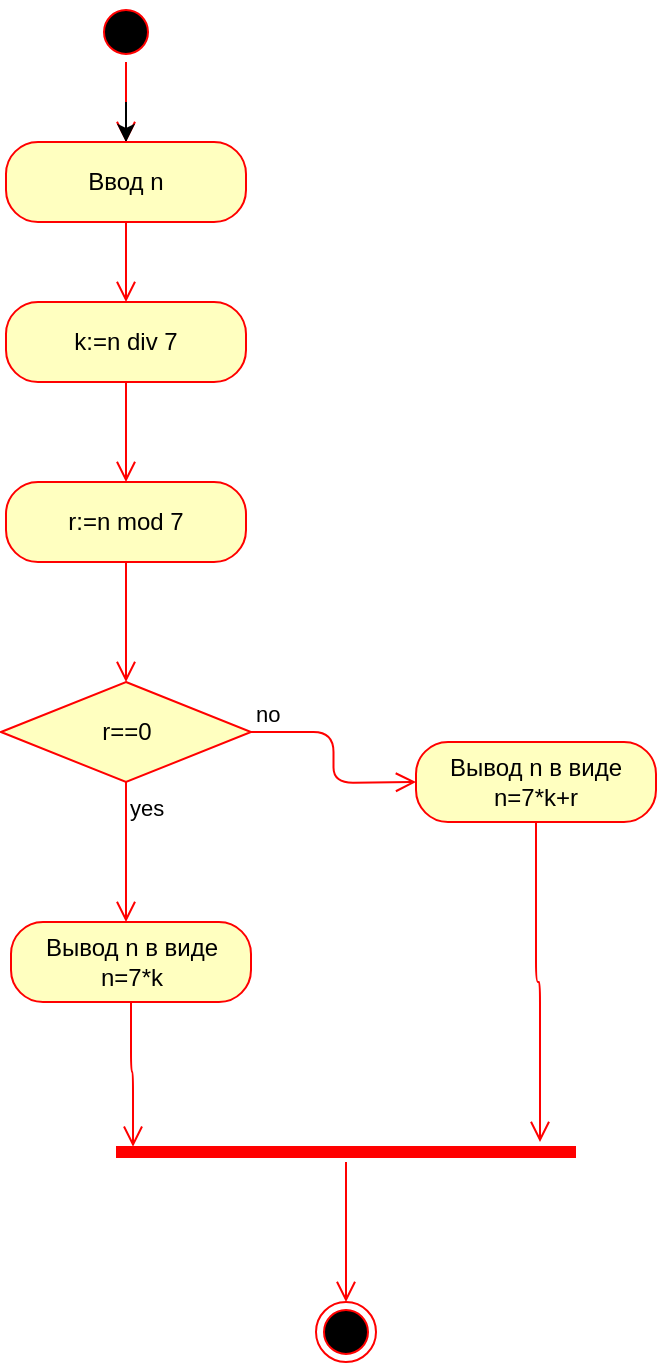 <mxfile version="14.5.1" type="github"><diagram id="13r3l0llIGBuQl9eCd6G" name="Page-1"><mxGraphModel dx="998" dy="548" grid="1" gridSize="10" guides="1" tooltips="1" connect="1" arrows="1" fold="1" page="1" pageScale="1" pageWidth="827" pageHeight="1169" math="0" shadow="0"><root><mxCell id="0"/><mxCell id="1" parent="0"/><mxCell id="R376cdz4nKGVg5S1zXnh-1" value="" style="ellipse;html=1;shape=startState;fillColor=#000000;strokeColor=#ff0000;" parent="1" vertex="1"><mxGeometry x="330" y="10" width="30" height="30" as="geometry"/></mxCell><mxCell id="R376cdz4nKGVg5S1zXnh-2" value="" style="edgeStyle=orthogonalEdgeStyle;html=1;verticalAlign=bottom;endArrow=open;endSize=8;strokeColor=#ff0000;entryX=0.5;entryY=0;entryDx=0;entryDy=0;" parent="1" source="R376cdz4nKGVg5S1zXnh-1" edge="1" target="R376cdz4nKGVg5S1zXnh-10"><mxGeometry relative="1" as="geometry"><mxPoint x="345" y="130" as="targetPoint"/></mxGeometry></mxCell><mxCell id="R376cdz4nKGVg5S1zXnh-7" value="" style="ellipse;html=1;shape=endState;fillColor=#000000;strokeColor=#ff0000;" parent="1" vertex="1"><mxGeometry x="440" y="660" width="30" height="30" as="geometry"/></mxCell><mxCell id="Ym3uqUzKIi2BgYaz7Is1-1" style="edgeStyle=orthogonalEdgeStyle;rounded=0;orthogonalLoop=1;jettySize=auto;html=1;" edge="1" parent="1" source="R376cdz4nKGVg5S1zXnh-10"><mxGeometry relative="1" as="geometry"><mxPoint x="345" y="80" as="targetPoint"/></mxGeometry></mxCell><mxCell id="R376cdz4nKGVg5S1zXnh-10" value="Ввод n" style="rounded=1;whiteSpace=wrap;html=1;arcSize=40;fontColor=#000000;fillColor=#ffffc0;strokeColor=#ff0000;" parent="1" vertex="1"><mxGeometry x="285" y="80" width="120" height="40" as="geometry"/></mxCell><mxCell id="R376cdz4nKGVg5S1zXnh-11" value="" style="edgeStyle=orthogonalEdgeStyle;html=1;verticalAlign=bottom;endArrow=open;endSize=8;strokeColor=#ff0000;" parent="1" source="R376cdz4nKGVg5S1zXnh-10" edge="1"><mxGeometry relative="1" as="geometry"><mxPoint x="345" y="160" as="targetPoint"/><Array as="points"><mxPoint x="345" y="140"/><mxPoint x="345" y="140"/></Array></mxGeometry></mxCell><mxCell id="Ym3uqUzKIi2BgYaz7Is1-2" value="k:=n div 7" style="rounded=1;whiteSpace=wrap;html=1;arcSize=40;fontColor=#000000;fillColor=#ffffc0;strokeColor=#ff0000;" vertex="1" parent="1"><mxGeometry x="285" y="160" width="120" height="40" as="geometry"/></mxCell><mxCell id="Ym3uqUzKIi2BgYaz7Is1-3" value="" style="edgeStyle=orthogonalEdgeStyle;html=1;verticalAlign=bottom;endArrow=open;endSize=8;strokeColor=#ff0000;" edge="1" source="Ym3uqUzKIi2BgYaz7Is1-2" parent="1"><mxGeometry relative="1" as="geometry"><mxPoint x="345" y="250" as="targetPoint"/></mxGeometry></mxCell><mxCell id="Ym3uqUzKIi2BgYaz7Is1-4" value="r:=n mod 7" style="rounded=1;whiteSpace=wrap;html=1;arcSize=40;fontColor=#000000;fillColor=#ffffc0;strokeColor=#ff0000;" vertex="1" parent="1"><mxGeometry x="285" y="250" width="120" height="40" as="geometry"/></mxCell><mxCell id="Ym3uqUzKIi2BgYaz7Is1-5" value="" style="edgeStyle=orthogonalEdgeStyle;html=1;verticalAlign=bottom;endArrow=open;endSize=8;strokeColor=#ff0000;" edge="1" source="Ym3uqUzKIi2BgYaz7Is1-4" parent="1"><mxGeometry relative="1" as="geometry"><mxPoint x="345" y="350" as="targetPoint"/></mxGeometry></mxCell><mxCell id="Ym3uqUzKIi2BgYaz7Is1-6" value="r==0" style="rhombus;whiteSpace=wrap;html=1;fillColor=#ffffc0;strokeColor=#ff0000;" vertex="1" parent="1"><mxGeometry x="282.5" y="350" width="125" height="50" as="geometry"/></mxCell><mxCell id="Ym3uqUzKIi2BgYaz7Is1-7" value="no" style="edgeStyle=orthogonalEdgeStyle;html=1;align=left;verticalAlign=bottom;endArrow=open;endSize=8;strokeColor=#ff0000;" edge="1" source="Ym3uqUzKIi2BgYaz7Is1-6" parent="1"><mxGeometry x="-1" relative="1" as="geometry"><mxPoint x="490" y="400" as="targetPoint"/></mxGeometry></mxCell><mxCell id="Ym3uqUzKIi2BgYaz7Is1-8" value="yes" style="edgeStyle=orthogonalEdgeStyle;html=1;align=left;verticalAlign=top;endArrow=open;endSize=8;strokeColor=#ff0000;" edge="1" source="Ym3uqUzKIi2BgYaz7Is1-6" parent="1"><mxGeometry x="-1" relative="1" as="geometry"><mxPoint x="345" y="470" as="targetPoint"/></mxGeometry></mxCell><mxCell id="Ym3uqUzKIi2BgYaz7Is1-9" value="Вывод n в виде n=7*k+r" style="rounded=1;whiteSpace=wrap;html=1;arcSize=40;fontColor=#000000;fillColor=#ffffc0;strokeColor=#ff0000;" vertex="1" parent="1"><mxGeometry x="490" y="380" width="120" height="40" as="geometry"/></mxCell><mxCell id="Ym3uqUzKIi2BgYaz7Is1-10" value="" style="edgeStyle=orthogonalEdgeStyle;html=1;verticalAlign=bottom;endArrow=open;endSize=8;strokeColor=#ff0000;" edge="1" source="Ym3uqUzKIi2BgYaz7Is1-9" parent="1"><mxGeometry relative="1" as="geometry"><mxPoint x="552" y="580" as="targetPoint"/><Array as="points"><mxPoint x="550" y="500"/><mxPoint x="552" y="500"/></Array></mxGeometry></mxCell><mxCell id="Ym3uqUzKIi2BgYaz7Is1-11" value="Вывод n в виде n=7*k" style="rounded=1;whiteSpace=wrap;html=1;arcSize=40;fontColor=#000000;fillColor=#ffffc0;strokeColor=#ff0000;" vertex="1" parent="1"><mxGeometry x="287.5" y="470" width="120" height="40" as="geometry"/></mxCell><mxCell id="Ym3uqUzKIi2BgYaz7Is1-12" value="" style="edgeStyle=orthogonalEdgeStyle;html=1;verticalAlign=bottom;endArrow=open;endSize=8;strokeColor=#ff0000;exitX=0.5;exitY=1;exitDx=0;exitDy=0;entryX=0.037;entryY=0.24;entryDx=0;entryDy=0;entryPerimeter=0;" edge="1" source="Ym3uqUzKIi2BgYaz7Is1-11" parent="1" target="Ym3uqUzKIi2BgYaz7Is1-13"><mxGeometry relative="1" as="geometry"><mxPoint x="348" y="570" as="targetPoint"/></mxGeometry></mxCell><mxCell id="Ym3uqUzKIi2BgYaz7Is1-13" value="" style="shape=line;html=1;strokeWidth=6;strokeColor=#ff0000;" vertex="1" parent="1"><mxGeometry x="340" y="580" width="230" height="10" as="geometry"/></mxCell><mxCell id="Ym3uqUzKIi2BgYaz7Is1-14" value="" style="edgeStyle=orthogonalEdgeStyle;html=1;verticalAlign=bottom;endArrow=open;endSize=8;strokeColor=#ff0000;" edge="1" source="Ym3uqUzKIi2BgYaz7Is1-13" parent="1"><mxGeometry relative="1" as="geometry"><mxPoint x="455" y="660" as="targetPoint"/><Array as="points"><mxPoint x="455" y="660"/></Array></mxGeometry></mxCell></root></mxGraphModel></diagram></mxfile>